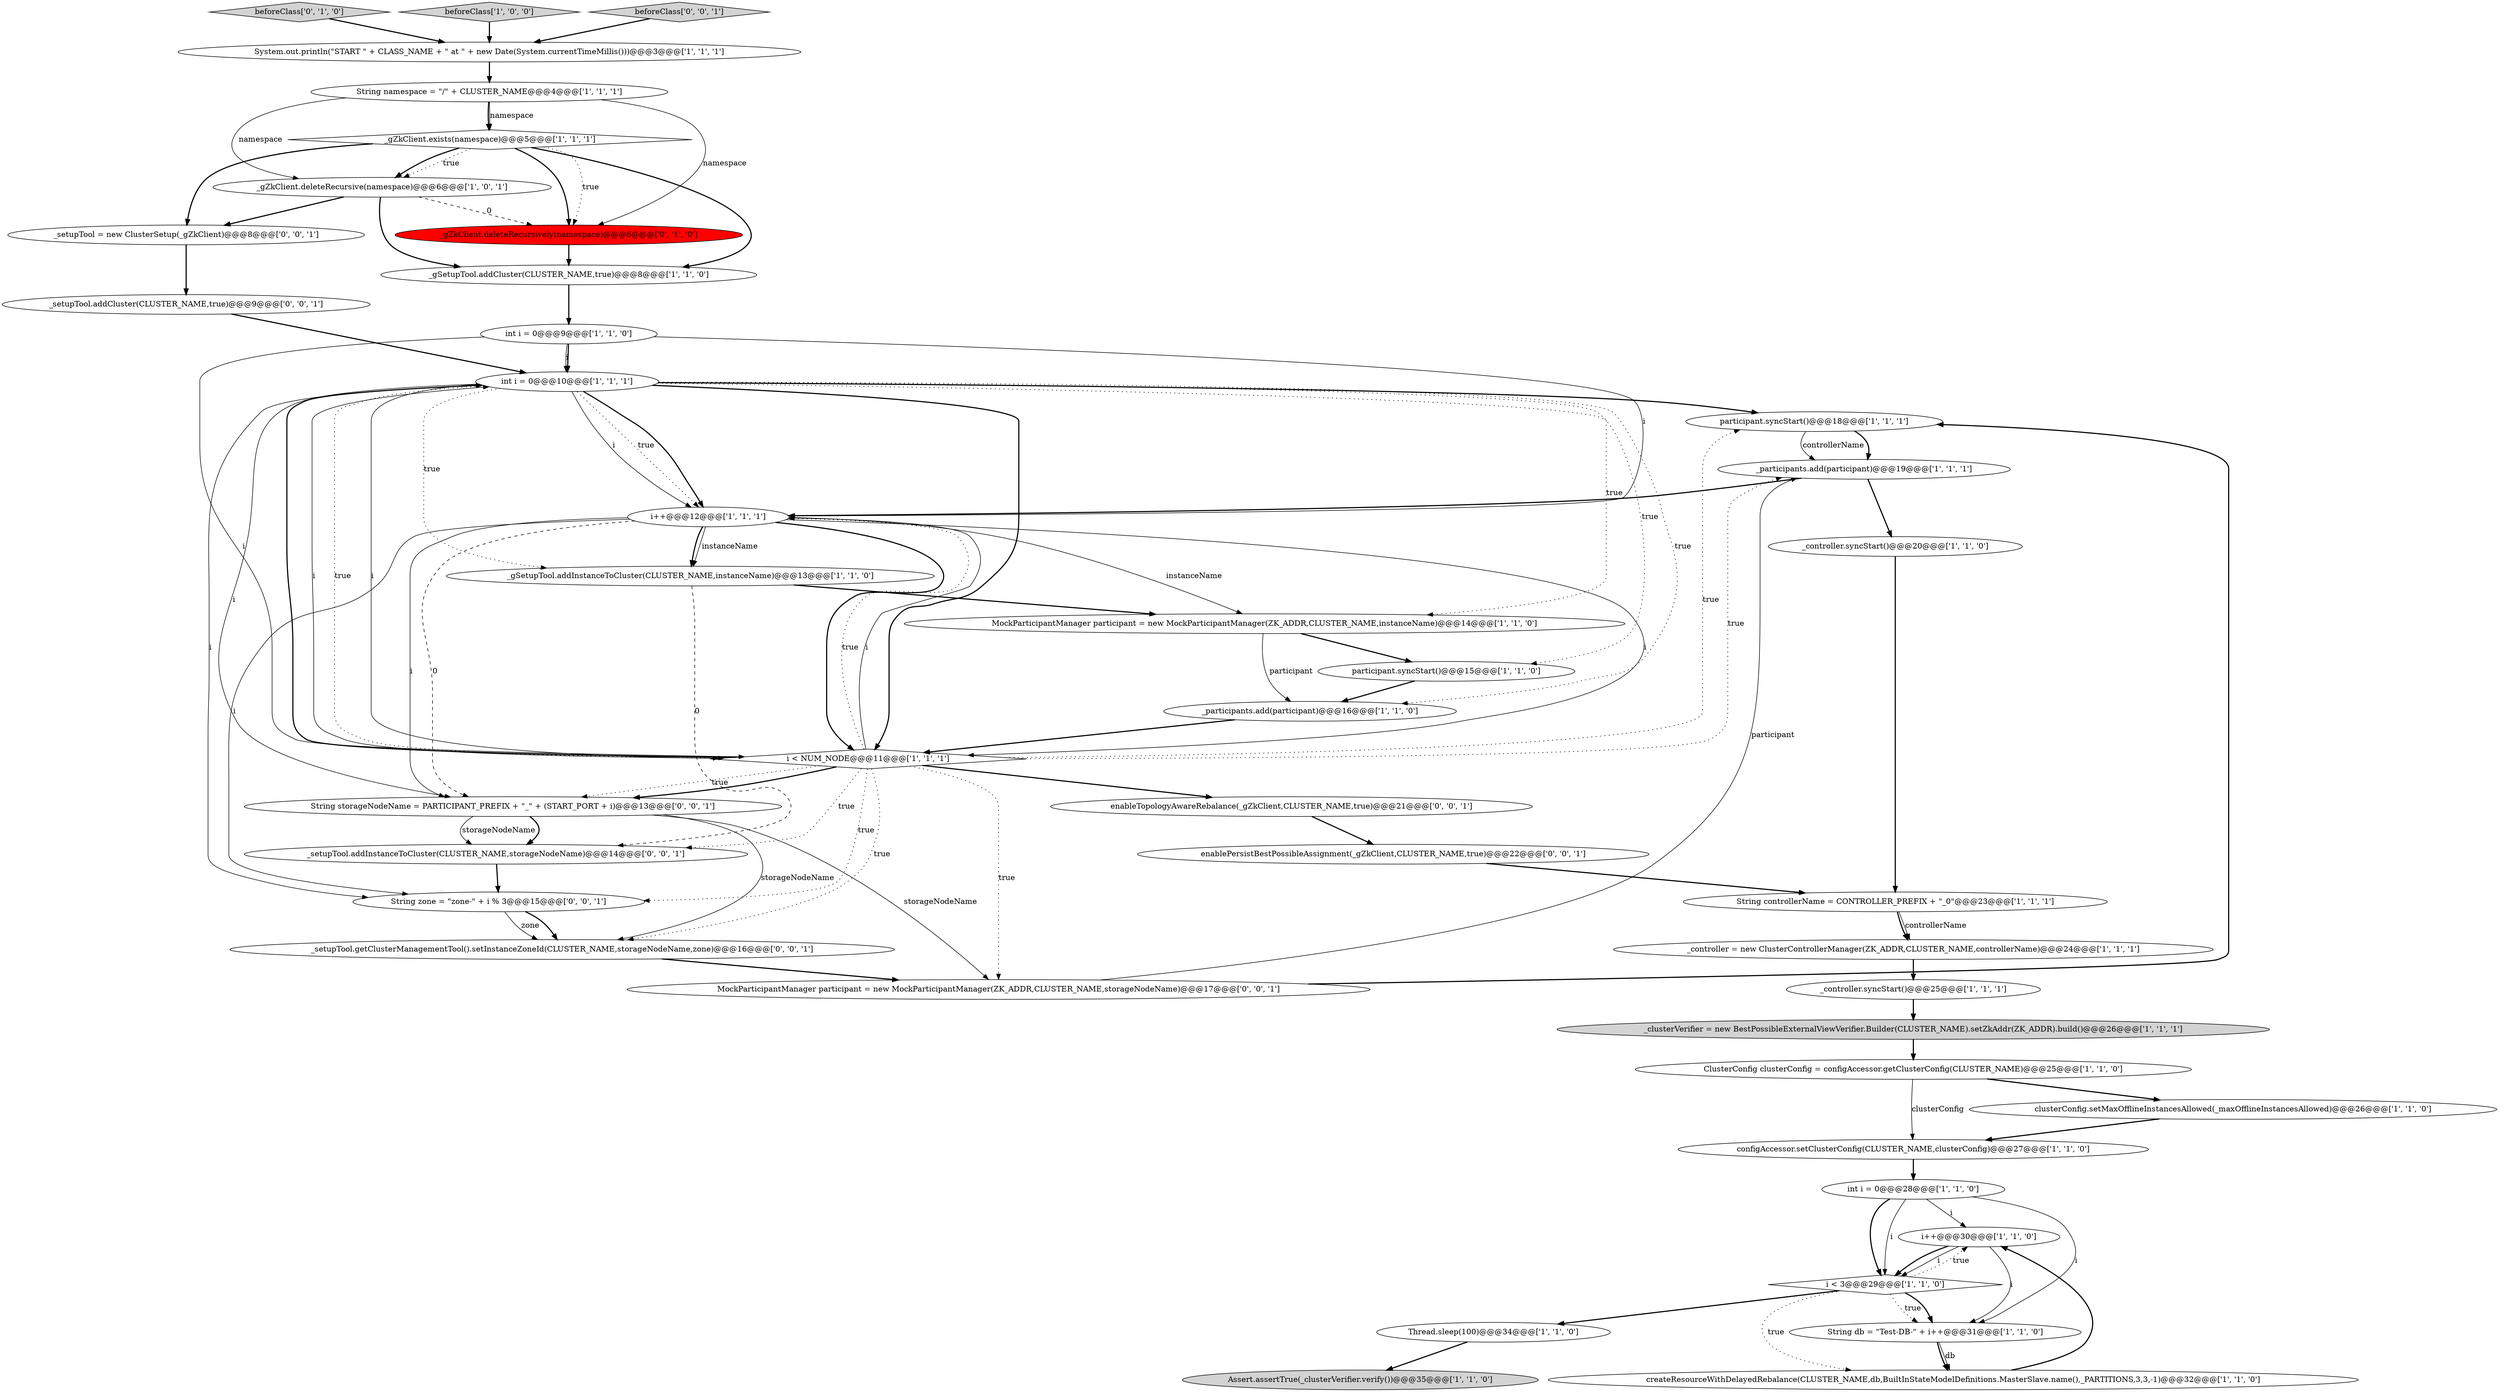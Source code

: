 digraph {
32 [style = filled, label = "beforeClass['0', '1', '0']", fillcolor = lightgray, shape = diamond image = "AAA0AAABBB2BBB"];
35 [style = filled, label = "enableTopologyAwareRebalance(_gZkClient,CLUSTER_NAME,true)@@@21@@@['0', '0', '1']", fillcolor = white, shape = ellipse image = "AAA0AAABBB3BBB"];
2 [style = filled, label = "_controller.syncStart()@@@25@@@['1', '1', '1']", fillcolor = white, shape = ellipse image = "AAA0AAABBB1BBB"];
21 [style = filled, label = "participant.syncStart()@@@18@@@['1', '1', '1']", fillcolor = white, shape = ellipse image = "AAA0AAABBB1BBB"];
8 [style = filled, label = "int i = 0@@@10@@@['1', '1', '1']", fillcolor = white, shape = ellipse image = "AAA0AAABBB1BBB"];
22 [style = filled, label = "Thread.sleep(100)@@@34@@@['1', '1', '0']", fillcolor = white, shape = ellipse image = "AAA0AAABBB1BBB"];
33 [style = filled, label = "_setupTool.addInstanceToCluster(CLUSTER_NAME,storageNodeName)@@@14@@@['0', '0', '1']", fillcolor = white, shape = ellipse image = "AAA0AAABBB3BBB"];
9 [style = filled, label = "_controller.syncStart()@@@20@@@['1', '1', '0']", fillcolor = white, shape = ellipse image = "AAA0AAABBB1BBB"];
5 [style = filled, label = "System.out.println(\"START \" + CLASS_NAME + \" at \" + new Date(System.currentTimeMillis()))@@@3@@@['1', '1', '1']", fillcolor = white, shape = ellipse image = "AAA0AAABBB1BBB"];
12 [style = filled, label = "_clusterVerifier = new BestPossibleExternalViewVerifier.Builder(CLUSTER_NAME).setZkAddr(ZK_ADDR).build()@@@26@@@['1', '1', '1']", fillcolor = lightgray, shape = ellipse image = "AAA0AAABBB1BBB"];
13 [style = filled, label = "ClusterConfig clusterConfig = configAccessor.getClusterConfig(CLUSTER_NAME)@@@25@@@['1', '1', '0']", fillcolor = white, shape = ellipse image = "AAA0AAABBB1BBB"];
1 [style = filled, label = "_participants.add(participant)@@@19@@@['1', '1', '1']", fillcolor = white, shape = ellipse image = "AAA0AAABBB1BBB"];
17 [style = filled, label = "MockParticipantManager participant = new MockParticipantManager(ZK_ADDR,CLUSTER_NAME,instanceName)@@@14@@@['1', '1', '0']", fillcolor = white, shape = ellipse image = "AAA0AAABBB1BBB"];
23 [style = filled, label = "Assert.assertTrue(_clusterVerifier.verify())@@@35@@@['1', '1', '0']", fillcolor = lightgray, shape = ellipse image = "AAA0AAABBB1BBB"];
27 [style = filled, label = "_controller = new ClusterControllerManager(ZK_ADDR,CLUSTER_NAME,controllerName)@@@24@@@['1', '1', '1']", fillcolor = white, shape = ellipse image = "AAA0AAABBB1BBB"];
31 [style = filled, label = "_gZkClient.deleteRecursively(namespace)@@@6@@@['0', '1', '0']", fillcolor = red, shape = ellipse image = "AAA1AAABBB2BBB"];
11 [style = filled, label = "_gZkClient.exists(namespace)@@@5@@@['1', '1', '1']", fillcolor = white, shape = diamond image = "AAA0AAABBB1BBB"];
7 [style = filled, label = "configAccessor.setClusterConfig(CLUSTER_NAME,clusterConfig)@@@27@@@['1', '1', '0']", fillcolor = white, shape = ellipse image = "AAA0AAABBB1BBB"];
18 [style = filled, label = "_gSetupTool.addCluster(CLUSTER_NAME,true)@@@8@@@['1', '1', '0']", fillcolor = white, shape = ellipse image = "AAA0AAABBB1BBB"];
25 [style = filled, label = "String controllerName = CONTROLLER_PREFIX + \"_0\"@@@23@@@['1', '1', '1']", fillcolor = white, shape = ellipse image = "AAA0AAABBB1BBB"];
40 [style = filled, label = "enablePersistBestPossibleAssignment(_gZkClient,CLUSTER_NAME,true)@@@22@@@['0', '0', '1']", fillcolor = white, shape = ellipse image = "AAA0AAABBB3BBB"];
0 [style = filled, label = "i < NUM_NODE@@@11@@@['1', '1', '1']", fillcolor = white, shape = diamond image = "AAA0AAABBB1BBB"];
29 [style = filled, label = "_gSetupTool.addInstanceToCluster(CLUSTER_NAME,instanceName)@@@13@@@['1', '1', '0']", fillcolor = white, shape = ellipse image = "AAA0AAABBB1BBB"];
36 [style = filled, label = "_setupTool = new ClusterSetup(_gZkClient)@@@8@@@['0', '0', '1']", fillcolor = white, shape = ellipse image = "AAA0AAABBB3BBB"];
24 [style = filled, label = "beforeClass['1', '0', '0']", fillcolor = lightgray, shape = diamond image = "AAA0AAABBB1BBB"];
26 [style = filled, label = "createResourceWithDelayedRebalance(CLUSTER_NAME,db,BuiltInStateModelDefinitions.MasterSlave.name(),_PARTITIONS,3,3,-1)@@@32@@@['1', '1', '0']", fillcolor = white, shape = ellipse image = "AAA0AAABBB1BBB"];
37 [style = filled, label = "MockParticipantManager participant = new MockParticipantManager(ZK_ADDR,CLUSTER_NAME,storageNodeName)@@@17@@@['0', '0', '1']", fillcolor = white, shape = ellipse image = "AAA0AAABBB3BBB"];
15 [style = filled, label = "_gZkClient.deleteRecursive(namespace)@@@6@@@['1', '0', '1']", fillcolor = white, shape = ellipse image = "AAA0AAABBB1BBB"];
42 [style = filled, label = "String zone = \"zone-\" + i % 3@@@15@@@['0', '0', '1']", fillcolor = white, shape = ellipse image = "AAA0AAABBB3BBB"];
14 [style = filled, label = "i++@@@12@@@['1', '1', '1']", fillcolor = white, shape = ellipse image = "AAA0AAABBB1BBB"];
38 [style = filled, label = "_setupTool.addCluster(CLUSTER_NAME,true)@@@9@@@['0', '0', '1']", fillcolor = white, shape = ellipse image = "AAA0AAABBB3BBB"];
4 [style = filled, label = "int i = 0@@@28@@@['1', '1', '0']", fillcolor = white, shape = ellipse image = "AAA0AAABBB1BBB"];
34 [style = filled, label = "beforeClass['0', '0', '1']", fillcolor = lightgray, shape = diamond image = "AAA0AAABBB3BBB"];
19 [style = filled, label = "participant.syncStart()@@@15@@@['1', '1', '0']", fillcolor = white, shape = ellipse image = "AAA0AAABBB1BBB"];
41 [style = filled, label = "_setupTool.getClusterManagementTool().setInstanceZoneId(CLUSTER_NAME,storageNodeName,zone)@@@16@@@['0', '0', '1']", fillcolor = white, shape = ellipse image = "AAA0AAABBB3BBB"];
3 [style = filled, label = "i++@@@30@@@['1', '1', '0']", fillcolor = white, shape = ellipse image = "AAA0AAABBB1BBB"];
39 [style = filled, label = "String storageNodeName = PARTICIPANT_PREFIX + \"_\" + (START_PORT + i)@@@13@@@['0', '0', '1']", fillcolor = white, shape = ellipse image = "AAA0AAABBB3BBB"];
30 [style = filled, label = "clusterConfig.setMaxOfflineInstancesAllowed(_maxOfflineInstancesAllowed)@@@26@@@['1', '1', '0']", fillcolor = white, shape = ellipse image = "AAA0AAABBB1BBB"];
10 [style = filled, label = "i < 3@@@29@@@['1', '1', '0']", fillcolor = white, shape = diamond image = "AAA0AAABBB1BBB"];
16 [style = filled, label = "String namespace = \"/\" + CLUSTER_NAME@@@4@@@['1', '1', '1']", fillcolor = white, shape = ellipse image = "AAA0AAABBB1BBB"];
20 [style = filled, label = "_participants.add(participant)@@@16@@@['1', '1', '0']", fillcolor = white, shape = ellipse image = "AAA0AAABBB1BBB"];
6 [style = filled, label = "String db = \"Test-DB-\" + i++@@@31@@@['1', '1', '0']", fillcolor = white, shape = ellipse image = "AAA0AAABBB1BBB"];
28 [style = filled, label = "int i = 0@@@9@@@['1', '1', '0']", fillcolor = white, shape = ellipse image = "AAA0AAABBB1BBB"];
42->41 [style = bold, label=""];
20->0 [style = bold, label=""];
40->25 [style = bold, label=""];
10->3 [style = dotted, label="true"];
39->41 [style = solid, label="storageNodeName"];
11->36 [style = bold, label=""];
8->0 [style = bold, label=""];
14->17 [style = solid, label="instanceName"];
11->31 [style = dotted, label="true"];
0->21 [style = dotted, label="true"];
33->42 [style = bold, label=""];
21->1 [style = bold, label=""];
0->8 [style = bold, label=""];
15->31 [style = dashed, label="0"];
8->0 [style = dotted, label="true"];
8->20 [style = dotted, label="true"];
37->1 [style = solid, label="participant"];
39->37 [style = solid, label="storageNodeName"];
11->15 [style = dotted, label="true"];
27->2 [style = bold, label=""];
28->0 [style = solid, label="i"];
10->6 [style = dotted, label="true"];
28->8 [style = solid, label="i"];
14->29 [style = solid, label="instanceName"];
19->20 [style = bold, label=""];
41->37 [style = bold, label=""];
8->17 [style = dotted, label="true"];
37->21 [style = bold, label=""];
6->26 [style = solid, label="db"];
29->33 [style = dashed, label="0"];
14->42 [style = solid, label="i"];
0->42 [style = dotted, label="true"];
22->23 [style = bold, label=""];
18->28 [style = bold, label=""];
11->18 [style = bold, label=""];
24->5 [style = bold, label=""];
25->27 [style = bold, label=""];
3->10 [style = bold, label=""];
35->40 [style = bold, label=""];
3->10 [style = solid, label="i"];
0->39 [style = dotted, label="true"];
30->7 [style = bold, label=""];
8->14 [style = dotted, label="true"];
21->1 [style = solid, label="controllerName"];
0->37 [style = dotted, label="true"];
0->8 [style = solid, label="i"];
10->26 [style = dotted, label="true"];
0->14 [style = dotted, label="true"];
8->29 [style = dotted, label="true"];
0->41 [style = dotted, label="true"];
8->19 [style = dotted, label="true"];
16->31 [style = solid, label="namespace"];
0->39 [style = bold, label=""];
15->36 [style = bold, label=""];
4->10 [style = bold, label=""];
29->17 [style = bold, label=""];
6->26 [style = bold, label=""];
16->11 [style = solid, label="namespace"];
26->3 [style = bold, label=""];
8->39 [style = solid, label="i"];
14->39 [style = dashed, label="0"];
8->14 [style = bold, label=""];
4->3 [style = solid, label="i"];
7->4 [style = bold, label=""];
10->6 [style = bold, label=""];
1->9 [style = bold, label=""];
39->33 [style = bold, label=""];
4->6 [style = solid, label="i"];
3->6 [style = solid, label="i"];
5->16 [style = bold, label=""];
12->13 [style = bold, label=""];
11->31 [style = bold, label=""];
28->8 [style = bold, label=""];
14->29 [style = bold, label=""];
17->20 [style = solid, label="participant"];
38->8 [style = bold, label=""];
8->42 [style = solid, label="i"];
0->1 [style = dotted, label="true"];
28->14 [style = solid, label="i"];
10->22 [style = bold, label=""];
32->5 [style = bold, label=""];
13->7 [style = solid, label="clusterConfig"];
8->0 [style = solid, label="i"];
16->11 [style = bold, label=""];
34->5 [style = bold, label=""];
42->41 [style = solid, label="zone"];
0->33 [style = dotted, label="true"];
31->18 [style = bold, label=""];
13->30 [style = bold, label=""];
25->27 [style = solid, label="controllerName"];
14->39 [style = solid, label="i"];
15->18 [style = bold, label=""];
17->19 [style = bold, label=""];
11->15 [style = bold, label=""];
2->12 [style = bold, label=""];
0->14 [style = solid, label="i"];
14->0 [style = bold, label=""];
8->14 [style = solid, label="i"];
9->25 [style = bold, label=""];
4->10 [style = solid, label="i"];
0->35 [style = bold, label=""];
8->21 [style = bold, label=""];
14->0 [style = solid, label="i"];
1->14 [style = bold, label=""];
36->38 [style = bold, label=""];
39->33 [style = solid, label="storageNodeName"];
16->15 [style = solid, label="namespace"];
}
